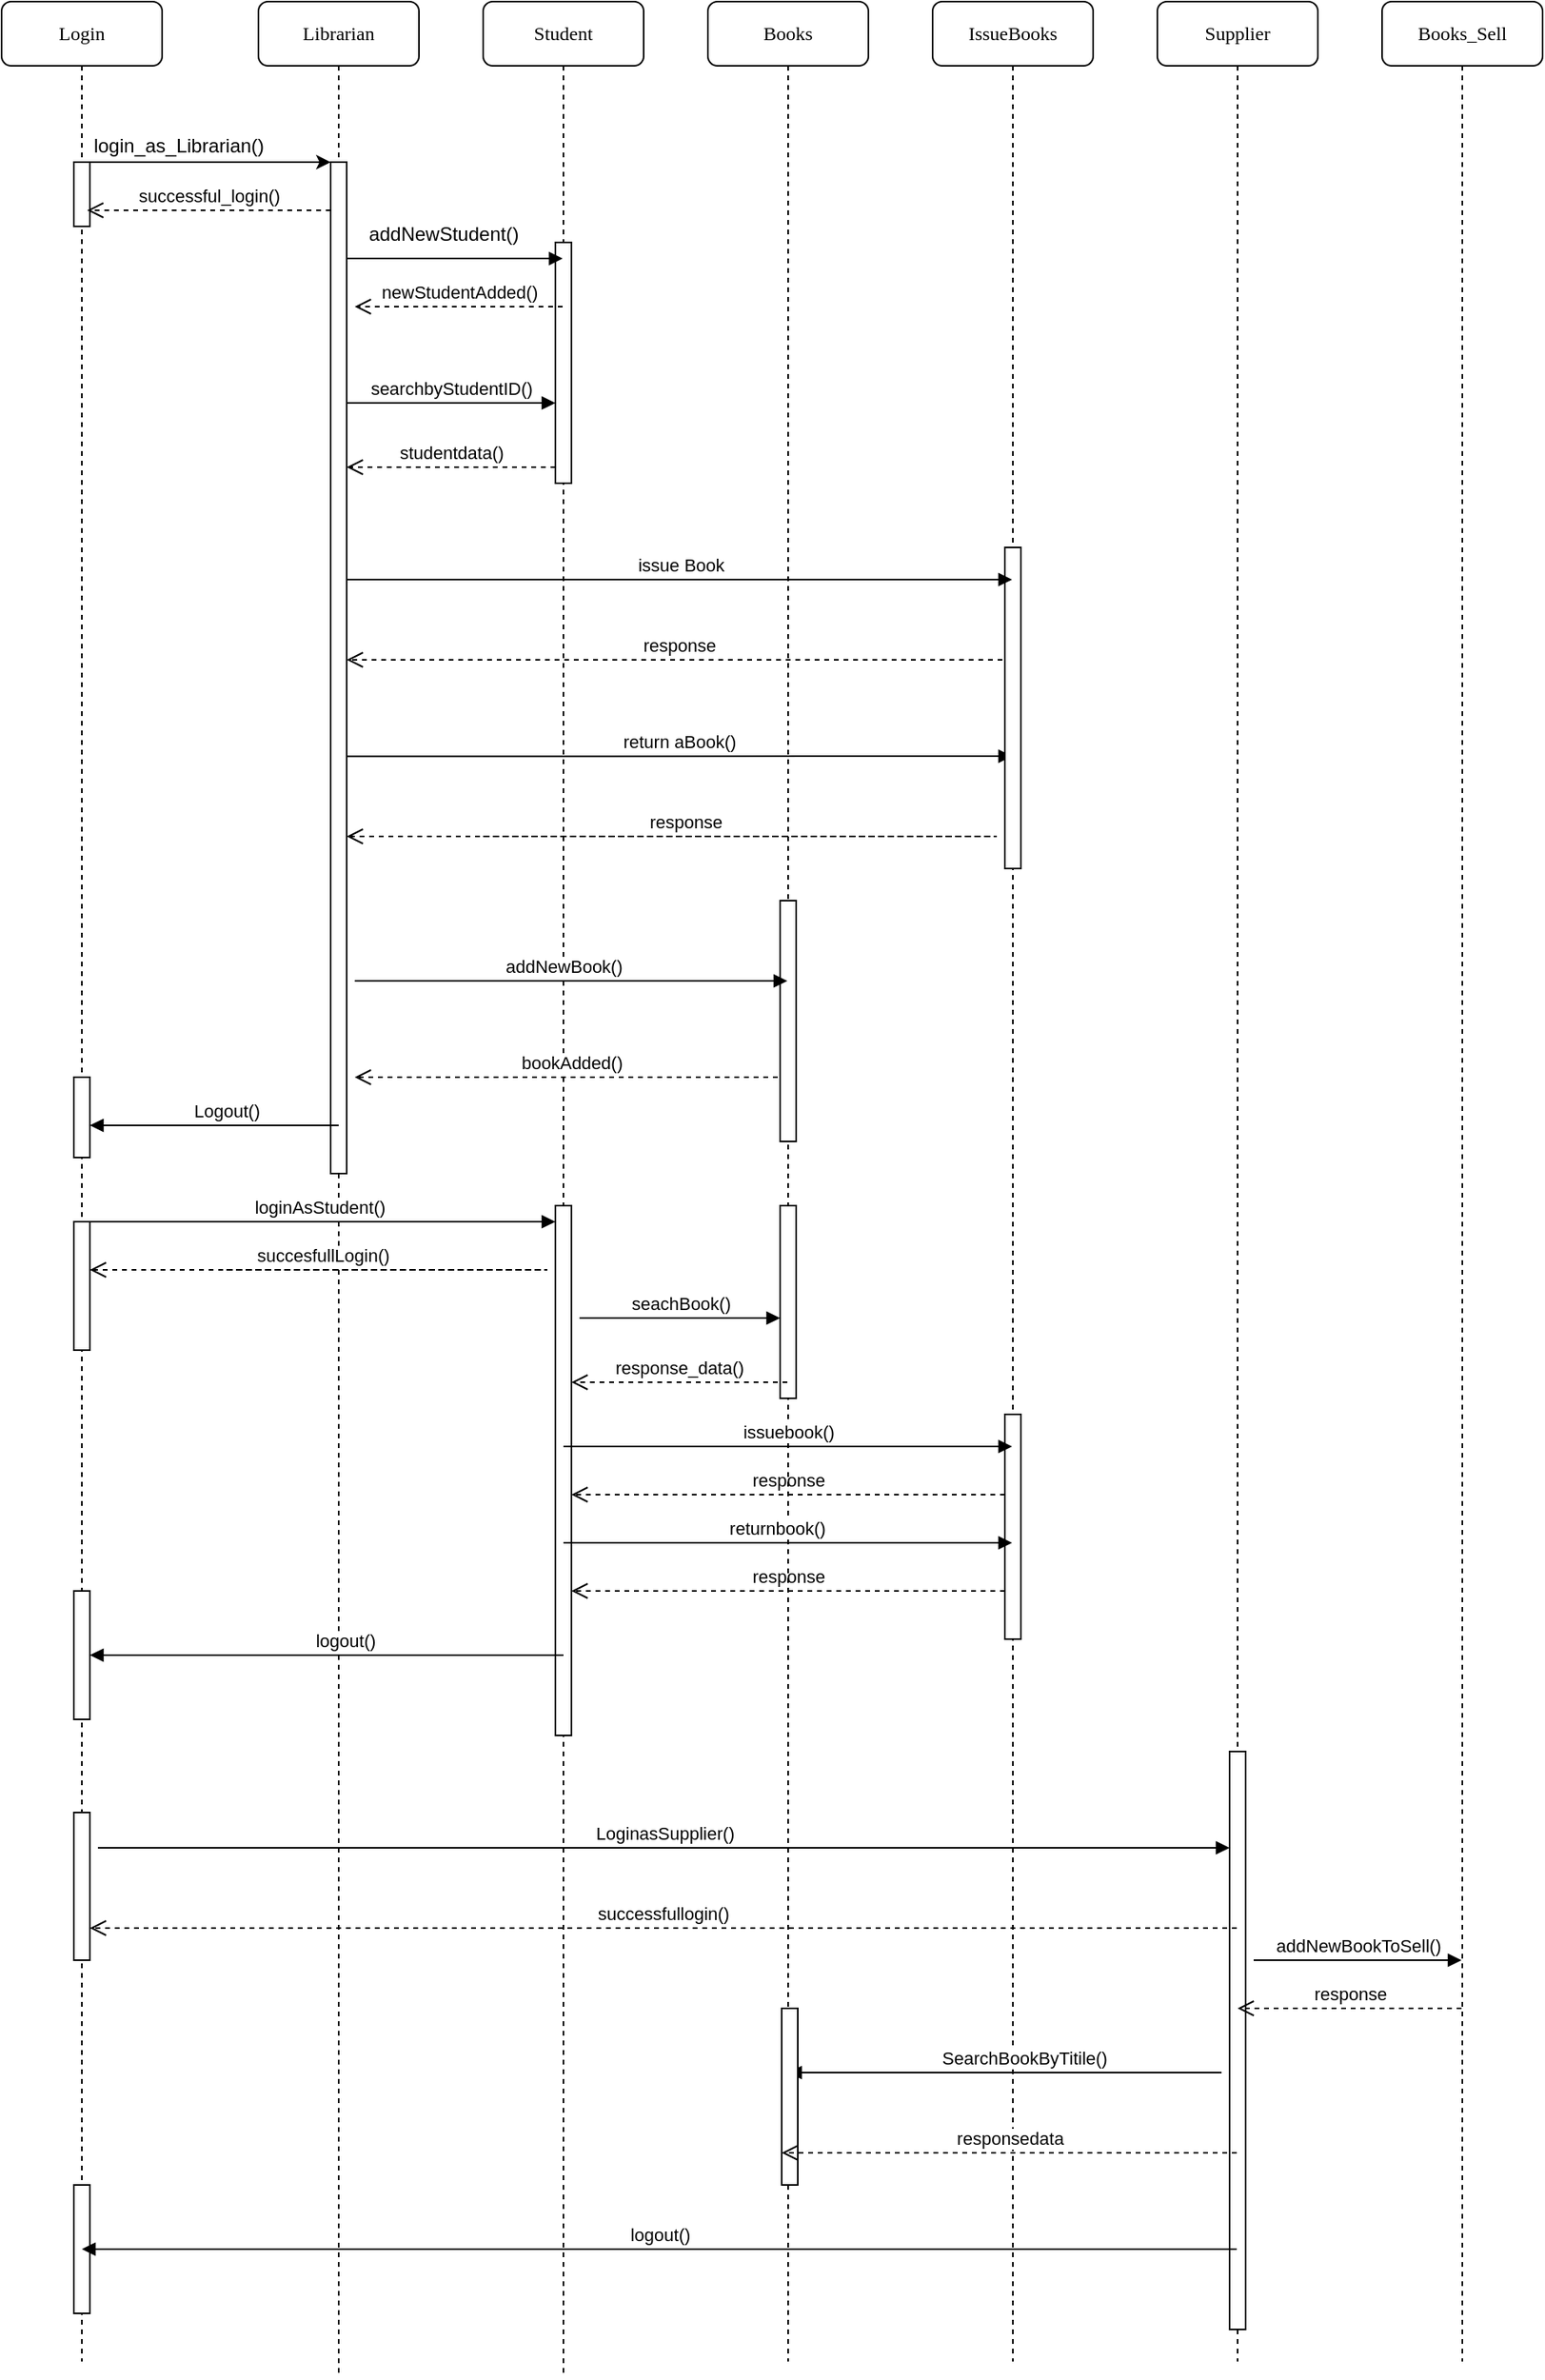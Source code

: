 <mxfile version="21.1.4" type="device">
  <diagram name="Page-1" id="13e1069c-82ec-6db2-03f1-153e76fe0fe0">
    <mxGraphModel dx="3453" dy="1903" grid="1" gridSize="10" guides="1" tooltips="1" connect="1" arrows="1" fold="1" page="1" pageScale="1" pageWidth="1100" pageHeight="850" background="none" math="0" shadow="0">
      <root>
        <mxCell id="0" />
        <mxCell id="1" parent="0" />
        <mxCell id="7baba1c4bc27f4b0-2" value="Student" style="shape=umlLifeline;perimeter=lifelinePerimeter;whiteSpace=wrap;html=1;container=1;collapsible=0;recursiveResize=0;outlineConnect=0;rounded=1;shadow=0;comic=0;labelBackgroundColor=none;strokeWidth=1;fontFamily=Verdana;fontSize=12;align=center;" parent="1" vertex="1">
          <mxGeometry x="400" y="80" width="100" height="1480" as="geometry" />
        </mxCell>
        <mxCell id="YPV0gk3LqZf216EFj3yF-9" value="" style="html=1;points=[];perimeter=orthogonalPerimeter;outlineConnect=0;targetShapes=umlLifeline;portConstraint=eastwest;newEdgeStyle={&quot;edgeStyle&quot;:&quot;elbowEdgeStyle&quot;,&quot;elbow&quot;:&quot;vertical&quot;,&quot;curved&quot;:0,&quot;rounded&quot;:0};" vertex="1" parent="7baba1c4bc27f4b0-2">
          <mxGeometry x="45" y="150" width="10" height="150" as="geometry" />
        </mxCell>
        <mxCell id="YPV0gk3LqZf216EFj3yF-35" value="" style="html=1;points=[];perimeter=orthogonalPerimeter;outlineConnect=0;targetShapes=umlLifeline;portConstraint=eastwest;newEdgeStyle={&quot;edgeStyle&quot;:&quot;elbowEdgeStyle&quot;,&quot;elbow&quot;:&quot;vertical&quot;,&quot;curved&quot;:0,&quot;rounded&quot;:0};" vertex="1" parent="7baba1c4bc27f4b0-2">
          <mxGeometry x="45" y="750" width="10" height="330" as="geometry" />
        </mxCell>
        <mxCell id="YPV0gk3LqZf216EFj3yF-39" value="seachBook()" style="html=1;verticalAlign=bottom;endArrow=block;edgeStyle=elbowEdgeStyle;elbow=vertical;curved=0;rounded=0;" edge="1" parent="7baba1c4bc27f4b0-2" target="YPV0gk3LqZf216EFj3yF-38">
          <mxGeometry width="80" relative="1" as="geometry">
            <mxPoint x="60" y="820" as="sourcePoint" />
            <mxPoint x="140" y="820" as="targetPoint" />
            <Array as="points">
              <mxPoint x="60" y="820" />
            </Array>
          </mxGeometry>
        </mxCell>
        <mxCell id="7baba1c4bc27f4b0-3" value="Librarian" style="shape=umlLifeline;perimeter=lifelinePerimeter;whiteSpace=wrap;html=1;container=1;collapsible=0;recursiveResize=0;outlineConnect=0;rounded=1;shadow=0;comic=0;labelBackgroundColor=none;strokeWidth=1;fontFamily=Verdana;fontSize=12;align=center;" parent="1" vertex="1">
          <mxGeometry x="260" y="80" width="100" height="1480" as="geometry" />
        </mxCell>
        <mxCell id="YPV0gk3LqZf216EFj3yF-4" value="" style="html=1;points=[];perimeter=orthogonalPerimeter;outlineConnect=0;targetShapes=umlLifeline;portConstraint=eastwest;newEdgeStyle={&quot;edgeStyle&quot;:&quot;elbowEdgeStyle&quot;,&quot;elbow&quot;:&quot;vertical&quot;,&quot;curved&quot;:0,&quot;rounded&quot;:0};" vertex="1" parent="7baba1c4bc27f4b0-3">
          <mxGeometry x="45" y="100" width="10" height="630" as="geometry" />
        </mxCell>
        <mxCell id="YPV0gk3LqZf216EFj3yF-8" value="newStudentAdded()" style="html=1;verticalAlign=bottom;endArrow=open;dashed=1;endSize=8;edgeStyle=elbowEdgeStyle;elbow=vertical;curved=0;rounded=0;" edge="1" parent="7baba1c4bc27f4b0-3" source="7baba1c4bc27f4b0-2">
          <mxGeometry relative="1" as="geometry">
            <mxPoint x="140" y="190" as="sourcePoint" />
            <mxPoint x="60" y="190" as="targetPoint" />
            <Array as="points" />
          </mxGeometry>
        </mxCell>
        <mxCell id="YPV0gk3LqZf216EFj3yF-21" value="response" style="html=1;verticalAlign=bottom;endArrow=open;dashed=1;endSize=8;edgeStyle=elbowEdgeStyle;elbow=vertical;curved=0;rounded=0;" edge="1" parent="7baba1c4bc27f4b0-3" source="7baba1c4bc27f4b0-6">
          <mxGeometry x="-0.0" relative="1" as="geometry">
            <mxPoint x="325" y="410.286" as="sourcePoint" />
            <mxPoint x="55" y="410" as="targetPoint" />
            <mxPoint as="offset" />
          </mxGeometry>
        </mxCell>
        <mxCell id="YPV0gk3LqZf216EFj3yF-24" value="return aBook()" style="html=1;verticalAlign=bottom;endArrow=block;edgeStyle=elbowEdgeStyle;elbow=vertical;curved=0;rounded=0;" edge="1" parent="7baba1c4bc27f4b0-3" target="7baba1c4bc27f4b0-6">
          <mxGeometry width="80" relative="1" as="geometry">
            <mxPoint x="55" y="470.18" as="sourcePoint" />
            <mxPoint x="325" y="470.286" as="targetPoint" />
            <Array as="points">
              <mxPoint x="600" y="470" />
            </Array>
          </mxGeometry>
        </mxCell>
        <mxCell id="YPV0gk3LqZf216EFj3yF-25" value="response" style="html=1;verticalAlign=bottom;endArrow=open;dashed=1;endSize=8;edgeStyle=elbowEdgeStyle;elbow=vertical;curved=0;rounded=0;" edge="1" parent="7baba1c4bc27f4b0-3" target="YPV0gk3LqZf216EFj3yF-4">
          <mxGeometry x="0.419" relative="1" as="geometry">
            <mxPoint x="140" y="520" as="sourcePoint" />
            <mxPoint x="60" y="520" as="targetPoint" />
            <Array as="points">
              <mxPoint x="460" y="520" />
              <mxPoint x="600" y="520" />
            </Array>
            <mxPoint as="offset" />
          </mxGeometry>
        </mxCell>
        <mxCell id="YPV0gk3LqZf216EFj3yF-30" value="bookAdded()" style="html=1;verticalAlign=bottom;endArrow=open;dashed=1;endSize=8;edgeStyle=elbowEdgeStyle;elbow=vertical;curved=0;rounded=0;" edge="1" parent="7baba1c4bc27f4b0-3" source="7baba1c4bc27f4b0-5">
          <mxGeometry relative="1" as="geometry">
            <mxPoint x="140" y="670" as="sourcePoint" />
            <mxPoint x="60" y="670" as="targetPoint" />
            <Array as="points">
              <mxPoint x="60" y="670" />
            </Array>
          </mxGeometry>
        </mxCell>
        <mxCell id="YPV0gk3LqZf216EFj3yF-48" value="logout()" style="html=1;verticalAlign=bottom;endArrow=block;edgeStyle=elbowEdgeStyle;elbow=vertical;curved=0;rounded=0;" edge="1" parent="7baba1c4bc27f4b0-3" target="YPV0gk3LqZf216EFj3yF-49">
          <mxGeometry x="0.302" width="80" relative="1" as="geometry">
            <mxPoint x="30" y="1030" as="sourcePoint" />
            <mxPoint x="110" y="1030" as="targetPoint" />
            <Array as="points">
              <mxPoint x="190" y="1030" />
            </Array>
            <mxPoint as="offset" />
          </mxGeometry>
        </mxCell>
        <mxCell id="7baba1c4bc27f4b0-6" value="IssueBooks" style="shape=umlLifeline;perimeter=lifelinePerimeter;whiteSpace=wrap;html=1;container=1;collapsible=0;recursiveResize=0;outlineConnect=0;rounded=1;shadow=0;comic=0;labelBackgroundColor=none;strokeWidth=1;fontFamily=Verdana;fontSize=12;align=center;" parent="1" vertex="1">
          <mxGeometry x="680" y="80" width="100" height="1470" as="geometry" />
        </mxCell>
        <mxCell id="YPV0gk3LqZf216EFj3yF-26" value="" style="html=1;points=[];perimeter=orthogonalPerimeter;outlineConnect=0;targetShapes=umlLifeline;portConstraint=eastwest;newEdgeStyle={&quot;edgeStyle&quot;:&quot;elbowEdgeStyle&quot;,&quot;elbow&quot;:&quot;vertical&quot;,&quot;curved&quot;:0,&quot;rounded&quot;:0};" vertex="1" parent="7baba1c4bc27f4b0-6">
          <mxGeometry x="45" y="340" width="10" height="200" as="geometry" />
        </mxCell>
        <mxCell id="YPV0gk3LqZf216EFj3yF-41" value="" style="html=1;points=[];perimeter=orthogonalPerimeter;outlineConnect=0;targetShapes=umlLifeline;portConstraint=eastwest;newEdgeStyle={&quot;edgeStyle&quot;:&quot;elbowEdgeStyle&quot;,&quot;elbow&quot;:&quot;vertical&quot;,&quot;curved&quot;:0,&quot;rounded&quot;:0};" vertex="1" parent="7baba1c4bc27f4b0-6">
          <mxGeometry x="45" y="880" width="10" height="140" as="geometry" />
        </mxCell>
        <mxCell id="YPV0gk3LqZf216EFj3yF-46" value="response" style="html=1;verticalAlign=bottom;endArrow=open;dashed=1;endSize=8;edgeStyle=elbowEdgeStyle;elbow=vertical;curved=0;rounded=0;" edge="1" parent="7baba1c4bc27f4b0-6" target="YPV0gk3LqZf216EFj3yF-35">
          <mxGeometry relative="1" as="geometry">
            <mxPoint x="45" y="990" as="sourcePoint" />
            <mxPoint x="-85" y="990" as="targetPoint" />
            <Array as="points">
              <mxPoint x="-5" y="990" />
            </Array>
          </mxGeometry>
        </mxCell>
        <mxCell id="YPV0gk3LqZf216EFj3yF-47" value="response" style="html=1;verticalAlign=bottom;endArrow=open;dashed=1;endSize=8;edgeStyle=elbowEdgeStyle;elbow=vertical;curved=0;rounded=0;" edge="1" parent="7baba1c4bc27f4b0-6" target="YPV0gk3LqZf216EFj3yF-35">
          <mxGeometry relative="1" as="geometry">
            <mxPoint x="45" y="930" as="sourcePoint" />
            <mxPoint x="-230" y="930" as="targetPoint" />
            <Array as="points">
              <mxPoint x="-5" y="930" />
            </Array>
          </mxGeometry>
        </mxCell>
        <mxCell id="YPV0gk3LqZf216EFj3yF-56" value="SearchBookByTitile()" style="html=1;verticalAlign=bottom;endArrow=block;edgeStyle=elbowEdgeStyle;elbow=vertical;curved=0;rounded=0;" edge="1" parent="7baba1c4bc27f4b0-6" target="7baba1c4bc27f4b0-5">
          <mxGeometry x="0.264" width="80" relative="1" as="geometry">
            <mxPoint x="55" y="1290" as="sourcePoint" />
            <mxPoint x="135" y="1290" as="targetPoint" />
            <Array as="points">
              <mxPoint x="180" y="1290" />
            </Array>
            <mxPoint x="1" as="offset" />
          </mxGeometry>
        </mxCell>
        <mxCell id="7baba1c4bc27f4b0-7" value="Books_Sell" style="shape=umlLifeline;perimeter=lifelinePerimeter;whiteSpace=wrap;html=1;container=1;collapsible=0;recursiveResize=0;outlineConnect=0;rounded=1;shadow=0;comic=0;labelBackgroundColor=none;strokeWidth=1;fontFamily=Verdana;fontSize=12;align=center;" parent="1" vertex="1">
          <mxGeometry x="960" y="80" width="100" height="1470" as="geometry" />
        </mxCell>
        <mxCell id="7baba1c4bc27f4b0-8" value="Login" style="shape=umlLifeline;perimeter=lifelinePerimeter;whiteSpace=wrap;html=1;container=1;collapsible=0;recursiveResize=0;outlineConnect=0;rounded=1;shadow=0;comic=0;labelBackgroundColor=none;strokeWidth=1;fontFamily=Verdana;fontSize=12;align=center;" parent="1" vertex="1">
          <mxGeometry x="100" y="80" width="100" height="1470" as="geometry" />
        </mxCell>
        <mxCell id="7baba1c4bc27f4b0-9" value="" style="html=1;points=[];perimeter=orthogonalPerimeter;rounded=0;shadow=0;comic=0;labelBackgroundColor=none;strokeWidth=1;fontFamily=Verdana;fontSize=12;align=center;" parent="7baba1c4bc27f4b0-8" vertex="1">
          <mxGeometry x="45" y="100" width="10" height="40" as="geometry" />
        </mxCell>
        <mxCell id="YPV0gk3LqZf216EFj3yF-31" value="" style="html=1;points=[];perimeter=orthogonalPerimeter;outlineConnect=0;targetShapes=umlLifeline;portConstraint=eastwest;newEdgeStyle={&quot;edgeStyle&quot;:&quot;elbowEdgeStyle&quot;,&quot;elbow&quot;:&quot;vertical&quot;,&quot;curved&quot;:0,&quot;rounded&quot;:0};" vertex="1" parent="7baba1c4bc27f4b0-8">
          <mxGeometry x="45" y="670" width="10" height="50" as="geometry" />
        </mxCell>
        <mxCell id="YPV0gk3LqZf216EFj3yF-34" value="" style="html=1;points=[];perimeter=orthogonalPerimeter;outlineConnect=0;targetShapes=umlLifeline;portConstraint=eastwest;newEdgeStyle={&quot;edgeStyle&quot;:&quot;elbowEdgeStyle&quot;,&quot;elbow&quot;:&quot;vertical&quot;,&quot;curved&quot;:0,&quot;rounded&quot;:0};" vertex="1" parent="7baba1c4bc27f4b0-8">
          <mxGeometry x="45" y="760" width="10" height="80" as="geometry" />
        </mxCell>
        <mxCell id="YPV0gk3LqZf216EFj3yF-36" value="loginAsStudent()" style="html=1;verticalAlign=bottom;endArrow=block;edgeStyle=elbowEdgeStyle;elbow=vertical;curved=0;rounded=0;" edge="1" parent="7baba1c4bc27f4b0-8" target="YPV0gk3LqZf216EFj3yF-35">
          <mxGeometry width="80" relative="1" as="geometry">
            <mxPoint x="50" y="760" as="sourcePoint" />
            <mxPoint x="130" y="760" as="targetPoint" />
          </mxGeometry>
        </mxCell>
        <mxCell id="YPV0gk3LqZf216EFj3yF-37" value="succesfullLogin()" style="html=1;verticalAlign=bottom;endArrow=open;dashed=1;endSize=8;edgeStyle=elbowEdgeStyle;elbow=vertical;curved=0;rounded=0;" edge="1" parent="7baba1c4bc27f4b0-8" target="YPV0gk3LqZf216EFj3yF-34">
          <mxGeometry x="-0.753" relative="1" as="geometry">
            <mxPoint x="140" y="790" as="sourcePoint" />
            <mxPoint x="60" y="790" as="targetPoint" />
            <Array as="points">
              <mxPoint x="340" y="790" />
            </Array>
            <mxPoint as="offset" />
          </mxGeometry>
        </mxCell>
        <mxCell id="YPV0gk3LqZf216EFj3yF-49" value="" style="html=1;points=[];perimeter=orthogonalPerimeter;outlineConnect=0;targetShapes=umlLifeline;portConstraint=eastwest;newEdgeStyle={&quot;edgeStyle&quot;:&quot;elbowEdgeStyle&quot;,&quot;elbow&quot;:&quot;vertical&quot;,&quot;curved&quot;:0,&quot;rounded&quot;:0};" vertex="1" parent="7baba1c4bc27f4b0-8">
          <mxGeometry x="45" y="990" width="10" height="80" as="geometry" />
        </mxCell>
        <mxCell id="YPV0gk3LqZf216EFj3yF-50" value="" style="html=1;points=[];perimeter=orthogonalPerimeter;outlineConnect=0;targetShapes=umlLifeline;portConstraint=eastwest;newEdgeStyle={&quot;edgeStyle&quot;:&quot;elbowEdgeStyle&quot;,&quot;elbow&quot;:&quot;vertical&quot;,&quot;curved&quot;:0,&quot;rounded&quot;:0};" vertex="1" parent="7baba1c4bc27f4b0-8">
          <mxGeometry x="45" y="1128" width="10" height="92" as="geometry" />
        </mxCell>
        <mxCell id="YPV0gk3LqZf216EFj3yF-51" value="LoginasSupplier()" style="html=1;verticalAlign=bottom;endArrow=block;edgeStyle=elbowEdgeStyle;elbow=vertical;curved=0;rounded=0;" edge="1" parent="7baba1c4bc27f4b0-8" target="YPV0gk3LqZf216EFj3yF-52">
          <mxGeometry width="80" relative="1" as="geometry">
            <mxPoint x="60" y="1150" as="sourcePoint" />
            <mxPoint x="140" y="1150" as="targetPoint" />
          </mxGeometry>
        </mxCell>
        <mxCell id="YPV0gk3LqZf216EFj3yF-60" value="" style="html=1;points=[];perimeter=orthogonalPerimeter;outlineConnect=0;targetShapes=umlLifeline;portConstraint=eastwest;newEdgeStyle={&quot;edgeStyle&quot;:&quot;elbowEdgeStyle&quot;,&quot;elbow&quot;:&quot;vertical&quot;,&quot;curved&quot;:0,&quot;rounded&quot;:0};" vertex="1" parent="7baba1c4bc27f4b0-8">
          <mxGeometry x="45" y="1360" width="10" height="80" as="geometry" />
        </mxCell>
        <mxCell id="YPV0gk3LqZf216EFj3yF-2" value="" style="endArrow=classic;html=1;rounded=0;" edge="1" parent="1" source="7baba1c4bc27f4b0-8" target="YPV0gk3LqZf216EFj3yF-4">
          <mxGeometry width="50" height="50" relative="1" as="geometry">
            <mxPoint x="210" y="230" as="sourcePoint" />
            <mxPoint x="440" y="180" as="targetPoint" />
            <Array as="points">
              <mxPoint x="220" y="180" />
            </Array>
          </mxGeometry>
        </mxCell>
        <mxCell id="YPV0gk3LqZf216EFj3yF-3" value="login_as_Librarian()" style="text;html=1;align=center;verticalAlign=middle;resizable=0;points=[];autosize=1;strokeColor=none;fillColor=none;" vertex="1" parent="1">
          <mxGeometry x="145" y="155" width="130" height="30" as="geometry" />
        </mxCell>
        <mxCell id="YPV0gk3LqZf216EFj3yF-5" value="successful_login()" style="html=1;verticalAlign=bottom;endArrow=open;dashed=1;endSize=8;edgeStyle=elbowEdgeStyle;elbow=vertical;curved=0;rounded=0;entryX=0.827;entryY=0.74;entryDx=0;entryDy=0;entryPerimeter=0;" edge="1" parent="1" source="YPV0gk3LqZf216EFj3yF-4" target="7baba1c4bc27f4b0-9">
          <mxGeometry relative="1" as="geometry">
            <mxPoint x="380" y="210" as="sourcePoint" />
            <mxPoint x="160" y="210" as="targetPoint" />
            <Array as="points">
              <mxPoint x="310" y="210" />
              <mxPoint x="220" y="200" />
            </Array>
          </mxGeometry>
        </mxCell>
        <mxCell id="YPV0gk3LqZf216EFj3yF-7" value="addNewStudent()" style="text;html=1;align=center;verticalAlign=middle;resizable=0;points=[];autosize=1;strokeColor=none;fillColor=none;" vertex="1" parent="1">
          <mxGeometry x="315" y="210" width="120" height="30" as="geometry" />
        </mxCell>
        <mxCell id="YPV0gk3LqZf216EFj3yF-11" value="" style="html=1;verticalAlign=bottom;endArrow=block;edgeStyle=elbowEdgeStyle;elbow=vertical;curved=0;rounded=0;exitX=-0.004;exitY=1.002;exitDx=0;exitDy=0;exitPerimeter=0;" edge="1" parent="1" source="YPV0gk3LqZf216EFj3yF-7" target="7baba1c4bc27f4b0-2">
          <mxGeometry width="80" relative="1" as="geometry">
            <mxPoint x="330" y="240" as="sourcePoint" />
            <mxPoint x="410" y="240" as="targetPoint" />
          </mxGeometry>
        </mxCell>
        <mxCell id="YPV0gk3LqZf216EFj3yF-12" value="searchbyStudentID()" style="html=1;verticalAlign=bottom;endArrow=block;edgeStyle=elbowEdgeStyle;elbow=vertical;curved=0;rounded=0;" edge="1" parent="1" source="YPV0gk3LqZf216EFj3yF-4" target="YPV0gk3LqZf216EFj3yF-9">
          <mxGeometry width="80" relative="1" as="geometry">
            <mxPoint x="320" y="330" as="sourcePoint" />
            <mxPoint x="440" y="330" as="targetPoint" />
            <Array as="points">
              <mxPoint x="360" y="330" />
              <mxPoint x="390" y="330" />
              <mxPoint x="420" y="330" />
            </Array>
          </mxGeometry>
        </mxCell>
        <mxCell id="YPV0gk3LqZf216EFj3yF-16" value="studentdata()" style="html=1;verticalAlign=bottom;endArrow=open;dashed=1;endSize=8;edgeStyle=elbowEdgeStyle;elbow=vertical;curved=0;rounded=0;" edge="1" parent="1" source="YPV0gk3LqZf216EFj3yF-9" target="YPV0gk3LqZf216EFj3yF-4">
          <mxGeometry relative="1" as="geometry">
            <mxPoint x="440" y="370" as="sourcePoint" />
            <mxPoint x="320" y="370" as="targetPoint" />
            <Array as="points">
              <mxPoint x="400" y="370" />
            </Array>
          </mxGeometry>
        </mxCell>
        <mxCell id="7baba1c4bc27f4b0-5" value="Books" style="shape=umlLifeline;perimeter=lifelinePerimeter;whiteSpace=wrap;html=1;container=1;collapsible=0;recursiveResize=0;outlineConnect=0;rounded=1;shadow=0;comic=0;labelBackgroundColor=none;strokeWidth=1;fontFamily=Verdana;fontSize=12;align=center;" parent="1" vertex="1">
          <mxGeometry x="540" y="80" width="100" height="1470" as="geometry" />
        </mxCell>
        <mxCell id="YPV0gk3LqZf216EFj3yF-27" value="" style="html=1;points=[];perimeter=orthogonalPerimeter;outlineConnect=0;targetShapes=umlLifeline;portConstraint=eastwest;newEdgeStyle={&quot;edgeStyle&quot;:&quot;elbowEdgeStyle&quot;,&quot;elbow&quot;:&quot;vertical&quot;,&quot;curved&quot;:0,&quot;rounded&quot;:0};" vertex="1" parent="7baba1c4bc27f4b0-5">
          <mxGeometry x="45" y="560" width="10" height="150" as="geometry" />
        </mxCell>
        <mxCell id="YPV0gk3LqZf216EFj3yF-38" value="" style="html=1;points=[];perimeter=orthogonalPerimeter;outlineConnect=0;targetShapes=umlLifeline;portConstraint=eastwest;newEdgeStyle={&quot;edgeStyle&quot;:&quot;elbowEdgeStyle&quot;,&quot;elbow&quot;:&quot;vertical&quot;,&quot;curved&quot;:0,&quot;rounded&quot;:0};" vertex="1" parent="7baba1c4bc27f4b0-5">
          <mxGeometry x="45" y="750" width="10" height="120" as="geometry" />
        </mxCell>
        <mxCell id="YPV0gk3LqZf216EFj3yF-42" value="issuebook()" style="html=1;verticalAlign=bottom;endArrow=block;edgeStyle=elbowEdgeStyle;elbow=vertical;curved=0;rounded=0;" edge="1" parent="7baba1c4bc27f4b0-5" target="7baba1c4bc27f4b0-6">
          <mxGeometry x="0.35" width="80" relative="1" as="geometry">
            <mxPoint x="60" y="900" as="sourcePoint" />
            <mxPoint x="140" y="900" as="targetPoint" />
            <Array as="points">
              <mxPoint x="-90" y="900" />
            </Array>
            <mxPoint as="offset" />
          </mxGeometry>
        </mxCell>
        <mxCell id="YPV0gk3LqZf216EFj3yF-44" value="returnbook()" style="html=1;verticalAlign=bottom;endArrow=block;edgeStyle=elbowEdgeStyle;elbow=vertical;curved=0;rounded=0;" edge="1" parent="7baba1c4bc27f4b0-5" target="7baba1c4bc27f4b0-6">
          <mxGeometry x="0.302" width="80" relative="1" as="geometry">
            <mxPoint x="50" y="960" as="sourcePoint" />
            <mxPoint x="130" y="960" as="targetPoint" />
            <Array as="points">
              <mxPoint x="-90" y="960" />
            </Array>
            <mxPoint as="offset" />
          </mxGeometry>
        </mxCell>
        <mxCell id="YPV0gk3LqZf216EFj3yF-57" value="" style="html=1;points=[];perimeter=orthogonalPerimeter;outlineConnect=0;targetShapes=umlLifeline;portConstraint=eastwest;newEdgeStyle={&quot;edgeStyle&quot;:&quot;elbowEdgeStyle&quot;,&quot;elbow&quot;:&quot;vertical&quot;,&quot;curved&quot;:0,&quot;rounded&quot;:0};" vertex="1" parent="7baba1c4bc27f4b0-5">
          <mxGeometry x="46" y="1250" width="10" height="110" as="geometry" />
        </mxCell>
        <mxCell id="YPV0gk3LqZf216EFj3yF-19" value="issue Book" style="html=1;verticalAlign=bottom;endArrow=block;edgeStyle=elbowEdgeStyle;elbow=vertical;curved=0;rounded=0;" edge="1" parent="1" source="YPV0gk3LqZf216EFj3yF-4" target="7baba1c4bc27f4b0-6">
          <mxGeometry width="80" relative="1" as="geometry">
            <mxPoint x="340" y="440" as="sourcePoint" />
            <mxPoint x="585" y="440" as="targetPoint" />
            <Array as="points">
              <mxPoint x="450" y="440" />
              <mxPoint x="320" y="440" />
            </Array>
          </mxGeometry>
        </mxCell>
        <mxCell id="YPV0gk3LqZf216EFj3yF-29" value="addNewBook()" style="html=1;verticalAlign=bottom;endArrow=block;edgeStyle=elbowEdgeStyle;elbow=vertical;curved=0;rounded=0;" edge="1" parent="1" target="7baba1c4bc27f4b0-5">
          <mxGeometry x="0.178" width="80" relative="1" as="geometry">
            <mxPoint x="390" y="690" as="sourcePoint" />
            <mxPoint x="470" y="690" as="targetPoint" />
            <Array as="points">
              <mxPoint x="320" y="690" />
            </Array>
            <mxPoint as="offset" />
          </mxGeometry>
        </mxCell>
        <mxCell id="YPV0gk3LqZf216EFj3yF-32" value="Logout()" style="html=1;verticalAlign=bottom;endArrow=block;edgeStyle=elbowEdgeStyle;elbow=vertical;curved=0;rounded=0;" edge="1" parent="1" target="YPV0gk3LqZf216EFj3yF-31">
          <mxGeometry x="0.334" width="80" relative="1" as="geometry">
            <mxPoint x="210" y="780" as="sourcePoint" />
            <mxPoint x="150" y="780" as="targetPoint" />
            <Array as="points">
              <mxPoint x="310" y="780" />
            </Array>
            <mxPoint as="offset" />
          </mxGeometry>
        </mxCell>
        <mxCell id="YPV0gk3LqZf216EFj3yF-40" value="response_data()" style="html=1;verticalAlign=bottom;endArrow=open;dashed=1;endSize=8;edgeStyle=elbowEdgeStyle;elbow=vertical;curved=0;rounded=0;" edge="1" parent="1" source="7baba1c4bc27f4b0-5" target="YPV0gk3LqZf216EFj3yF-35">
          <mxGeometry relative="1" as="geometry">
            <mxPoint x="540" y="940" as="sourcePoint" />
            <mxPoint x="460" y="940" as="targetPoint" />
            <Array as="points">
              <mxPoint x="520" y="940" />
              <mxPoint x="540" y="960" />
            </Array>
          </mxGeometry>
        </mxCell>
        <mxCell id="7baba1c4bc27f4b0-4" value="Supplier" style="shape=umlLifeline;perimeter=lifelinePerimeter;whiteSpace=wrap;html=1;container=1;collapsible=0;recursiveResize=0;outlineConnect=0;rounded=1;shadow=0;comic=0;labelBackgroundColor=none;strokeWidth=1;fontFamily=Verdana;fontSize=12;align=center;" parent="1" vertex="1">
          <mxGeometry x="820" y="80" width="100" height="1470" as="geometry" />
        </mxCell>
        <mxCell id="YPV0gk3LqZf216EFj3yF-52" value="" style="html=1;points=[];perimeter=orthogonalPerimeter;outlineConnect=0;targetShapes=umlLifeline;portConstraint=eastwest;newEdgeStyle={&quot;edgeStyle&quot;:&quot;elbowEdgeStyle&quot;,&quot;elbow&quot;:&quot;vertical&quot;,&quot;curved&quot;:0,&quot;rounded&quot;:0};" vertex="1" parent="7baba1c4bc27f4b0-4">
          <mxGeometry x="45" y="1090" width="10" height="360" as="geometry" />
        </mxCell>
        <mxCell id="YPV0gk3LqZf216EFj3yF-54" value="addNewBookToSell()" style="html=1;verticalAlign=bottom;endArrow=block;edgeStyle=elbowEdgeStyle;elbow=vertical;curved=0;rounded=0;" edge="1" parent="7baba1c4bc27f4b0-4" target="7baba1c4bc27f4b0-7">
          <mxGeometry width="80" relative="1" as="geometry">
            <mxPoint x="60" y="1220" as="sourcePoint" />
            <mxPoint x="140" y="1220" as="targetPoint" />
          </mxGeometry>
        </mxCell>
        <mxCell id="YPV0gk3LqZf216EFj3yF-53" value="successfullogin()" style="html=1;verticalAlign=bottom;endArrow=open;dashed=1;endSize=8;edgeStyle=elbowEdgeStyle;elbow=vertical;curved=0;rounded=0;" edge="1" parent="1" source="7baba1c4bc27f4b0-4" target="YPV0gk3LqZf216EFj3yF-50">
          <mxGeometry relative="1" as="geometry">
            <mxPoint x="490" y="1280" as="sourcePoint" />
            <mxPoint x="410" y="1280" as="targetPoint" />
            <Array as="points">
              <mxPoint x="470" y="1280" />
            </Array>
          </mxGeometry>
        </mxCell>
        <mxCell id="YPV0gk3LqZf216EFj3yF-55" value="response" style="html=1;verticalAlign=bottom;endArrow=open;dashed=1;endSize=8;edgeStyle=elbowEdgeStyle;elbow=vertical;curved=0;rounded=0;" edge="1" parent="1" source="7baba1c4bc27f4b0-7" target="7baba1c4bc27f4b0-4">
          <mxGeometry relative="1" as="geometry">
            <mxPoint x="980" y="1360" as="sourcePoint" />
            <mxPoint x="900" y="1360" as="targetPoint" />
            <Array as="points">
              <mxPoint x="940" y="1330" />
              <mxPoint x="1010" y="1360" />
            </Array>
          </mxGeometry>
        </mxCell>
        <mxCell id="YPV0gk3LqZf216EFj3yF-58" value="responsedata" style="html=1;verticalAlign=bottom;endArrow=open;dashed=1;endSize=8;edgeStyle=elbowEdgeStyle;elbow=vertical;curved=0;rounded=0;" edge="1" parent="1" source="7baba1c4bc27f4b0-4">
          <mxGeometry relative="1" as="geometry">
            <mxPoint x="666" y="1420.24" as="sourcePoint" />
            <mxPoint x="586" y="1420.24" as="targetPoint" />
          </mxGeometry>
        </mxCell>
        <mxCell id="YPV0gk3LqZf216EFj3yF-59" value="logout()" style="html=1;verticalAlign=bottom;endArrow=block;edgeStyle=elbowEdgeStyle;elbow=vertical;curved=0;rounded=0;" edge="1" parent="1" source="7baba1c4bc27f4b0-4" target="7baba1c4bc27f4b0-8">
          <mxGeometry width="80" relative="1" as="geometry">
            <mxPoint x="470" y="1470.24" as="sourcePoint" />
            <mxPoint x="555" y="1470" as="targetPoint" />
            <Array as="points">
              <mxPoint x="440" y="1480" />
              <mxPoint x="860" y="1470" />
            </Array>
          </mxGeometry>
        </mxCell>
      </root>
    </mxGraphModel>
  </diagram>
</mxfile>
